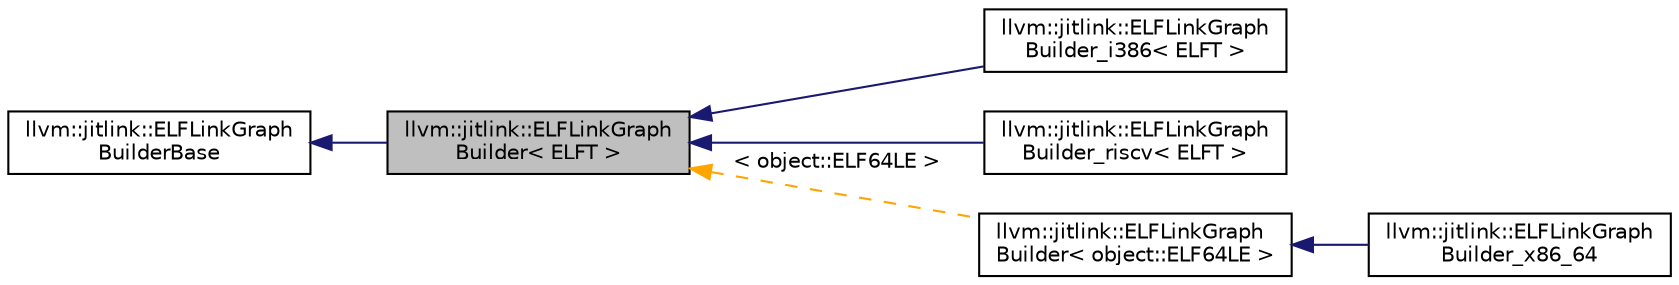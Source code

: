 digraph "llvm::jitlink::ELFLinkGraphBuilder&lt; ELFT &gt;"
{
 // LATEX_PDF_SIZE
  bgcolor="transparent";
  edge [fontname="Helvetica",fontsize="10",labelfontname="Helvetica",labelfontsize="10"];
  node [fontname="Helvetica",fontsize="10",shape=record];
  rankdir="LR";
  Node1 [label="llvm::jitlink::ELFLinkGraph\lBuilder\< ELFT \>",height=0.2,width=0.4,color="black", fillcolor="grey75", style="filled", fontcolor="black",tooltip="Ling-graph building code that's specific to the given ELFT, but common across all architectures."];
  Node2 -> Node1 [dir="back",color="midnightblue",fontsize="10",style="solid",fontname="Helvetica"];
  Node2 [label="llvm::jitlink::ELFLinkGraph\lBuilderBase",height=0.2,width=0.4,color="black",URL="$classllvm_1_1jitlink_1_1ELFLinkGraphBuilderBase.html",tooltip="Common link-graph building code shared between all ELFFiles."];
  Node1 -> Node3 [dir="back",color="midnightblue",fontsize="10",style="solid",fontname="Helvetica"];
  Node3 [label="llvm::jitlink::ELFLinkGraph\lBuilder_i386\< ELFT \>",height=0.2,width=0.4,color="black",URL="$classllvm_1_1jitlink_1_1ELFLinkGraphBuilder__i386.html",tooltip=" "];
  Node1 -> Node4 [dir="back",color="midnightblue",fontsize="10",style="solid",fontname="Helvetica"];
  Node4 [label="llvm::jitlink::ELFLinkGraph\lBuilder_riscv\< ELFT \>",height=0.2,width=0.4,color="black",URL="$classllvm_1_1jitlink_1_1ELFLinkGraphBuilder__riscv.html",tooltip=" "];
  Node1 -> Node5 [dir="back",color="orange",fontsize="10",style="dashed",label=" \< object::ELF64LE \>" ,fontname="Helvetica"];
  Node5 [label="llvm::jitlink::ELFLinkGraph\lBuilder\< object::ELF64LE \>",height=0.2,width=0.4,color="black",URL="$classllvm_1_1jitlink_1_1ELFLinkGraphBuilder.html",tooltip=" "];
  Node5 -> Node6 [dir="back",color="midnightblue",fontsize="10",style="solid",fontname="Helvetica"];
  Node6 [label="llvm::jitlink::ELFLinkGraph\lBuilder_x86_64",height=0.2,width=0.4,color="black",URL="$classllvm_1_1jitlink_1_1ELFLinkGraphBuilder__x86__64.html",tooltip=" "];
}
